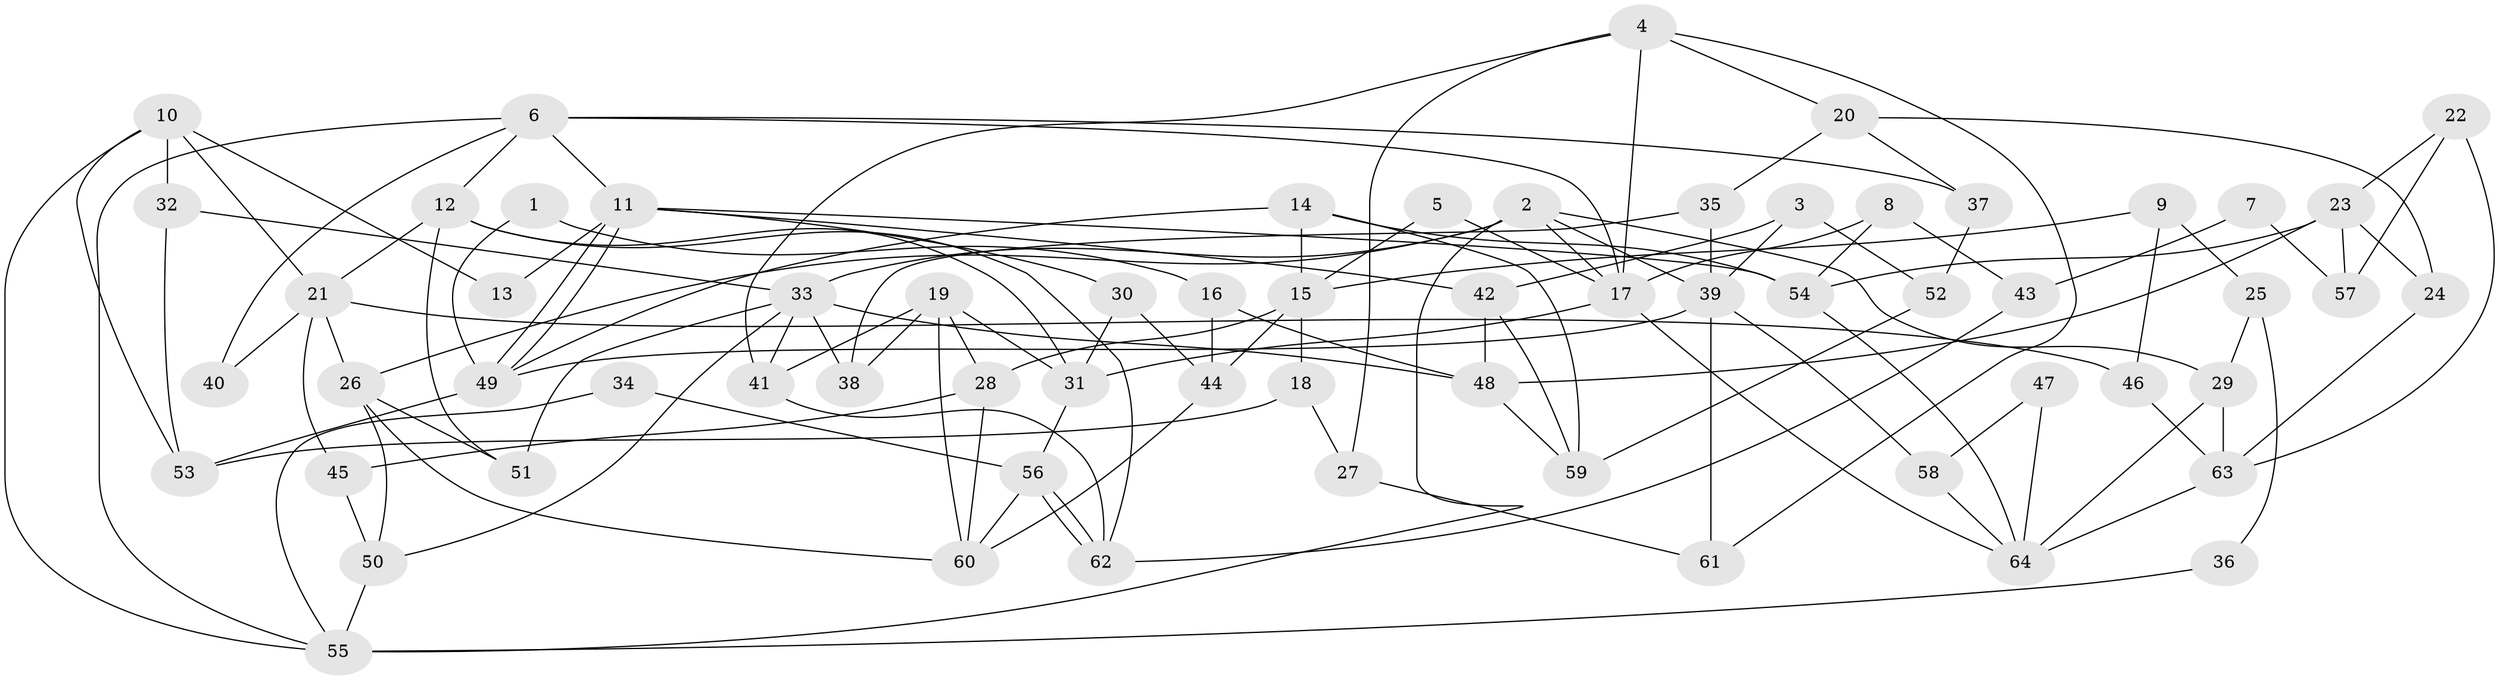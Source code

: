 // coarse degree distribution, {3: 0.14634146341463414, 8: 0.07317073170731707, 5: 0.14634146341463414, 2: 0.17073170731707318, 7: 0.12195121951219512, 4: 0.14634146341463414, 6: 0.17073170731707318, 9: 0.024390243902439025}
// Generated by graph-tools (version 1.1) at 2025/24/03/03/25 07:24:00]
// undirected, 64 vertices, 128 edges
graph export_dot {
graph [start="1"]
  node [color=gray90,style=filled];
  1;
  2;
  3;
  4;
  5;
  6;
  7;
  8;
  9;
  10;
  11;
  12;
  13;
  14;
  15;
  16;
  17;
  18;
  19;
  20;
  21;
  22;
  23;
  24;
  25;
  26;
  27;
  28;
  29;
  30;
  31;
  32;
  33;
  34;
  35;
  36;
  37;
  38;
  39;
  40;
  41;
  42;
  43;
  44;
  45;
  46;
  47;
  48;
  49;
  50;
  51;
  52;
  53;
  54;
  55;
  56;
  57;
  58;
  59;
  60;
  61;
  62;
  63;
  64;
  1 -- 16;
  1 -- 49;
  2 -- 55;
  2 -- 26;
  2 -- 17;
  2 -- 29;
  2 -- 33;
  2 -- 39;
  3 -- 42;
  3 -- 39;
  3 -- 52;
  4 -- 20;
  4 -- 41;
  4 -- 17;
  4 -- 27;
  4 -- 61;
  5 -- 15;
  5 -- 17;
  6 -- 17;
  6 -- 55;
  6 -- 11;
  6 -- 12;
  6 -- 37;
  6 -- 40;
  7 -- 57;
  7 -- 43;
  8 -- 54;
  8 -- 17;
  8 -- 43;
  9 -- 15;
  9 -- 46;
  9 -- 25;
  10 -- 21;
  10 -- 53;
  10 -- 13;
  10 -- 32;
  10 -- 55;
  11 -- 49;
  11 -- 49;
  11 -- 13;
  11 -- 30;
  11 -- 42;
  11 -- 54;
  12 -- 31;
  12 -- 21;
  12 -- 51;
  12 -- 62;
  14 -- 49;
  14 -- 59;
  14 -- 15;
  14 -- 54;
  15 -- 44;
  15 -- 18;
  15 -- 28;
  16 -- 48;
  16 -- 44;
  17 -- 31;
  17 -- 64;
  18 -- 27;
  18 -- 53;
  19 -- 60;
  19 -- 31;
  19 -- 28;
  19 -- 38;
  19 -- 41;
  20 -- 37;
  20 -- 35;
  20 -- 24;
  21 -- 45;
  21 -- 26;
  21 -- 40;
  21 -- 46;
  22 -- 23;
  22 -- 63;
  22 -- 57;
  23 -- 54;
  23 -- 24;
  23 -- 48;
  23 -- 57;
  24 -- 63;
  25 -- 29;
  25 -- 36;
  26 -- 51;
  26 -- 50;
  26 -- 60;
  27 -- 61;
  28 -- 45;
  28 -- 60;
  29 -- 64;
  29 -- 63;
  30 -- 31;
  30 -- 44;
  31 -- 56;
  32 -- 33;
  32 -- 53;
  33 -- 41;
  33 -- 38;
  33 -- 48;
  33 -- 50;
  33 -- 51;
  34 -- 55;
  34 -- 56;
  35 -- 38;
  35 -- 39;
  36 -- 55;
  37 -- 52;
  39 -- 49;
  39 -- 58;
  39 -- 61;
  41 -- 62;
  42 -- 48;
  42 -- 59;
  43 -- 62;
  44 -- 60;
  45 -- 50;
  46 -- 63;
  47 -- 58;
  47 -- 64;
  48 -- 59;
  49 -- 53;
  50 -- 55;
  52 -- 59;
  54 -- 64;
  56 -- 60;
  56 -- 62;
  56 -- 62;
  58 -- 64;
  63 -- 64;
}
